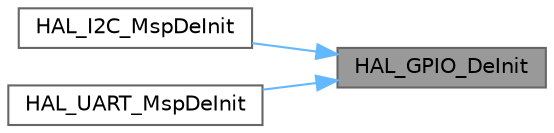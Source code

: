 digraph "HAL_GPIO_DeInit"
{
 // INTERACTIVE_SVG=YES
 // LATEX_PDF_SIZE
  bgcolor="transparent";
  edge [fontname=Helvetica,fontsize=10,labelfontname=Helvetica,labelfontsize=10];
  node [fontname=Helvetica,fontsize=10,shape=box,height=0.2,width=0.4];
  rankdir="RL";
  Node1 [id="Node000001",label="HAL_GPIO_DeInit",height=0.2,width=0.4,color="gray40", fillcolor="grey60", style="filled", fontcolor="black",tooltip=" "];
  Node1 -> Node2 [id="edge1_Node000001_Node000002",dir="back",color="steelblue1",style="solid",tooltip=" "];
  Node2 [id="Node000002",label="HAL_I2C_MspDeInit",height=0.2,width=0.4,color="grey40", fillcolor="white", style="filled",URL="$group___i2_c___exported___functions___group1.html#ga2ec8d9b09854c732e2feed549278f048",tooltip="I2C MSP De-Initialization This function freeze the hardware resources used in this example."];
  Node1 -> Node3 [id="edge2_Node000001_Node000003",dir="back",color="steelblue1",style="solid",tooltip=" "];
  Node3 [id="Node000003",label="HAL_UART_MspDeInit",height=0.2,width=0.4,color="grey40", fillcolor="white", style="filled",URL="$group___u_a_r_t___exported___functions___group1.html#ga718f39804e3b910d738a0e1e46151188",tooltip="UART MSP De-Initialization This function freeze the hardware resources used in this example."];
}
